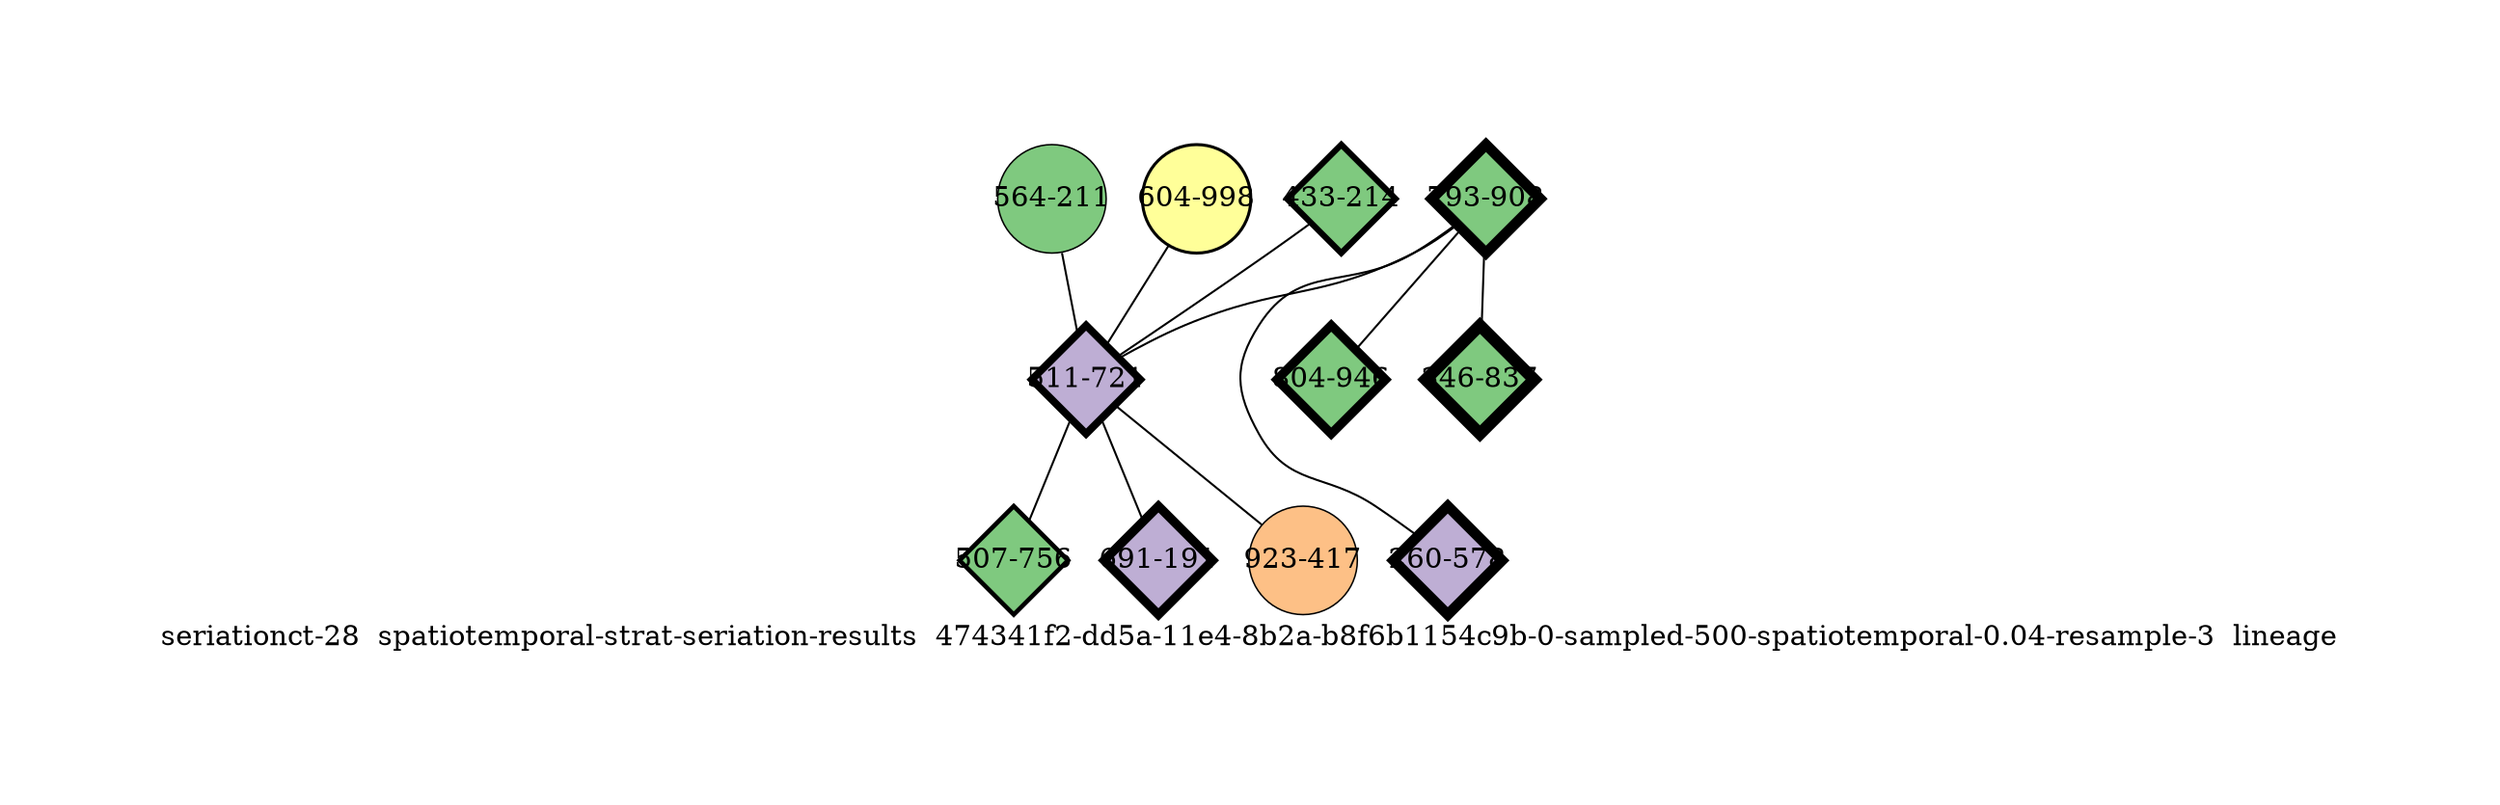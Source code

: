 strict graph "seriationct-28  spatiotemporal-strat-seriation-results  474341f2-dd5a-11e4-8b2a-b8f6b1154c9b-0-sampled-500-spatiotemporal-0.04-resample-3  lineage" {
labelloc=b;
ratio=auto;
pad="1.0";
label="seriationct-28  spatiotemporal-strat-seriation-results  474341f2-dd5a-11e4-8b2a-b8f6b1154c9b-0-sampled-500-spatiotemporal-0.04-resample-3  lineage";
node [width="0.75", style=filled, fixedsize=true, height="0.75", shape=circle, label=""];
0 [xCoordinate="211.0", appears_in_slice=1, yCoordinate="564.0", colorscheme=accent8, lineage_id=0, short_label="564-211", label="564-211", shape=circle, cluster_id=0, fillcolor=1, size="500.0", id=0, penwidth="0.75"];
1 [xCoordinate="908.0", appears_in_slice=7, yCoordinate="793.0", colorscheme=accent8, lineage_id=2, short_label="793-908", label="793-908", shape=diamond, cluster_id=0, fillcolor=1, size="500.0", id=1, penwidth="5.25"];
2 [xCoordinate="578.0", appears_in_slice=7, yCoordinate="260.0", colorscheme=accent8, lineage_id=2, short_label="260-578", label="260-578", shape=diamond, cluster_id=1, fillcolor=2, size="500.0", id=2, penwidth="5.25"];
3 [xCoordinate="998.0", appears_in_slice=2, yCoordinate="604.0", colorscheme=accent8, lineage_id=0, short_label="604-998", label="604-998", shape=circle, cluster_id=3, fillcolor=4, size="500.0", id=6, penwidth="1.5"];
4 [xCoordinate="214.0", appears_in_slice=4, yCoordinate="433.0", colorscheme=accent8, lineage_id=2, short_label="433-214", label="433-214", shape=diamond, cluster_id=0, fillcolor=1, size="500.0", id=8, penwidth="3.0"];
5 [xCoordinate="721.0", appears_in_slice=5, yCoordinate="511.0", colorscheme=accent8, lineage_id=2, short_label="511-721", label="511-721", shape=diamond, cluster_id=1, fillcolor=2, size="500.0", id=4, penwidth="3.75"];
6 [xCoordinate="946.0", appears_in_slice=6, yCoordinate="804.0", colorscheme=accent8, lineage_id=2, short_label="804-946", label="804-946", shape=diamond, cluster_id=0, fillcolor=1, size="500.0", id=5, penwidth="4.5"];
7 [xCoordinate="756.0", appears_in_slice=3, yCoordinate="507.0", colorscheme=accent8, lineage_id=2, short_label="507-756", label="507-756", shape=diamond, cluster_id=0, fillcolor=1, size="500.0", id=3, penwidth="2.25"];
8 [xCoordinate="837.0", appears_in_slice=8, yCoordinate="346.0", colorscheme=accent8, lineage_id=2, short_label="346-837", label="346-837", shape=diamond, cluster_id=0, fillcolor=1, size="500.0", id=7, penwidth="6.0"];
9 [xCoordinate="191.0", appears_in_slice=6, yCoordinate="691.0", colorscheme=accent8, lineage_id=2, short_label="691-191", label="691-191", shape=diamond, cluster_id=1, fillcolor=2, size="500.0", id=9, penwidth="4.5"];
10 [xCoordinate="417.0", appears_in_slice=1, yCoordinate="923.0", colorscheme=accent8, lineage_id=0, short_label="923-417", label="923-417", shape=circle, cluster_id=2, fillcolor=3, size="500.0", id=10, penwidth="0.75"];
0 -- 5  [inverseweight="2.59888459018", weight="0.384780456884"];
1 -- 8  [inverseweight="3.33853064874", weight="0.299532969805"];
1 -- 2  [inverseweight="2.85235027807", weight="0.350588077379"];
1 -- 5  [inverseweight="3.17551539622", weight="0.314909510812"];
1 -- 6  [inverseweight="2.27701246476", weight="0.439171948102"];
3 -- 5  [inverseweight="2.77657828083", weight="0.360155521962"];
4 -- 5  [inverseweight="3.31803193427", weight="0.301383476654"];
5 -- 7  [inverseweight="2.67139149059", weight="0.374336746794"];
5 -- 9  [inverseweight="3.88098642994", weight="0.257666451056"];
5 -- 10  [inverseweight="2.05505677008", weight="0.486604562247"];
}
